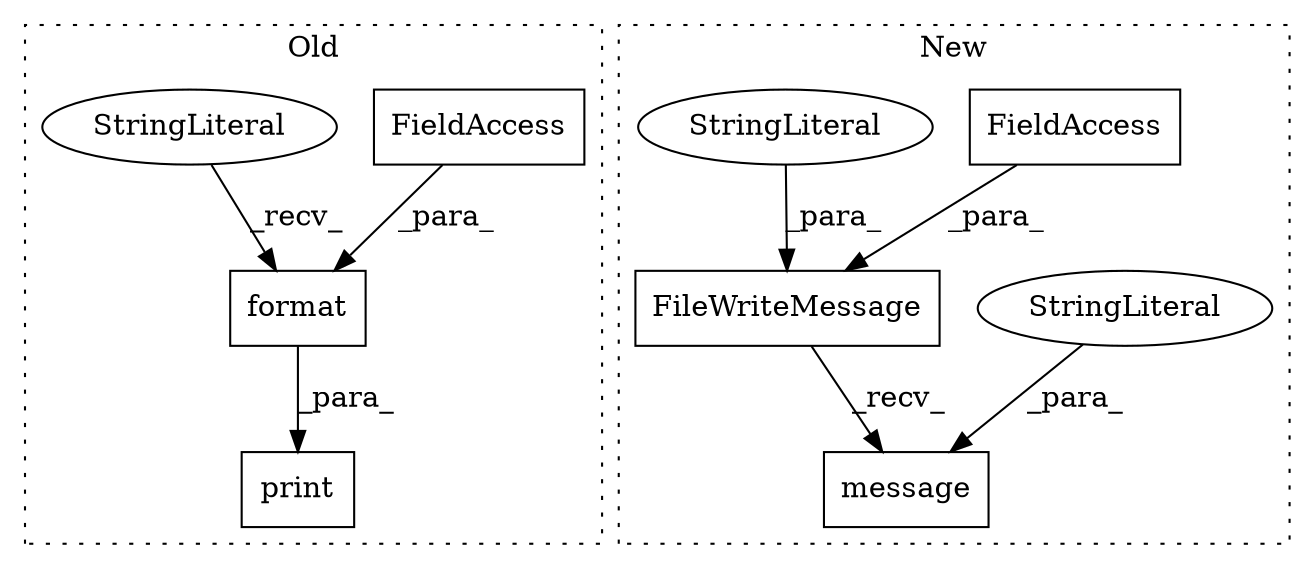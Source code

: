 digraph G {
subgraph cluster0 {
1 [label="format" a="32" s="694,709" l="7,1" shape="box"];
3 [label="print" a="32" s="641,710" l="6,1" shape="box"];
5 [label="FieldAccess" a="22" s="701" l="8" shape="box"];
9 [label="StringLiteral" a="45" s="647" l="46" shape="ellipse"];
label = "Old";
style="dotted";
}
subgraph cluster1 {
2 [label="FileWriteMessage" a="32" s="681,712" l="17,1" shape="box"];
4 [label="FieldAccess" a="22" s="698" l="8" shape="box"];
6 [label="message" a="32" s="714,731" l="8,1" shape="box"];
7 [label="StringLiteral" a="45" s="722" l="9" shape="ellipse"];
8 [label="StringLiteral" a="45" s="707" l="5" shape="ellipse"];
label = "New";
style="dotted";
}
1 -> 3 [label="_para_"];
2 -> 6 [label="_recv_"];
4 -> 2 [label="_para_"];
5 -> 1 [label="_para_"];
7 -> 6 [label="_para_"];
8 -> 2 [label="_para_"];
9 -> 1 [label="_recv_"];
}